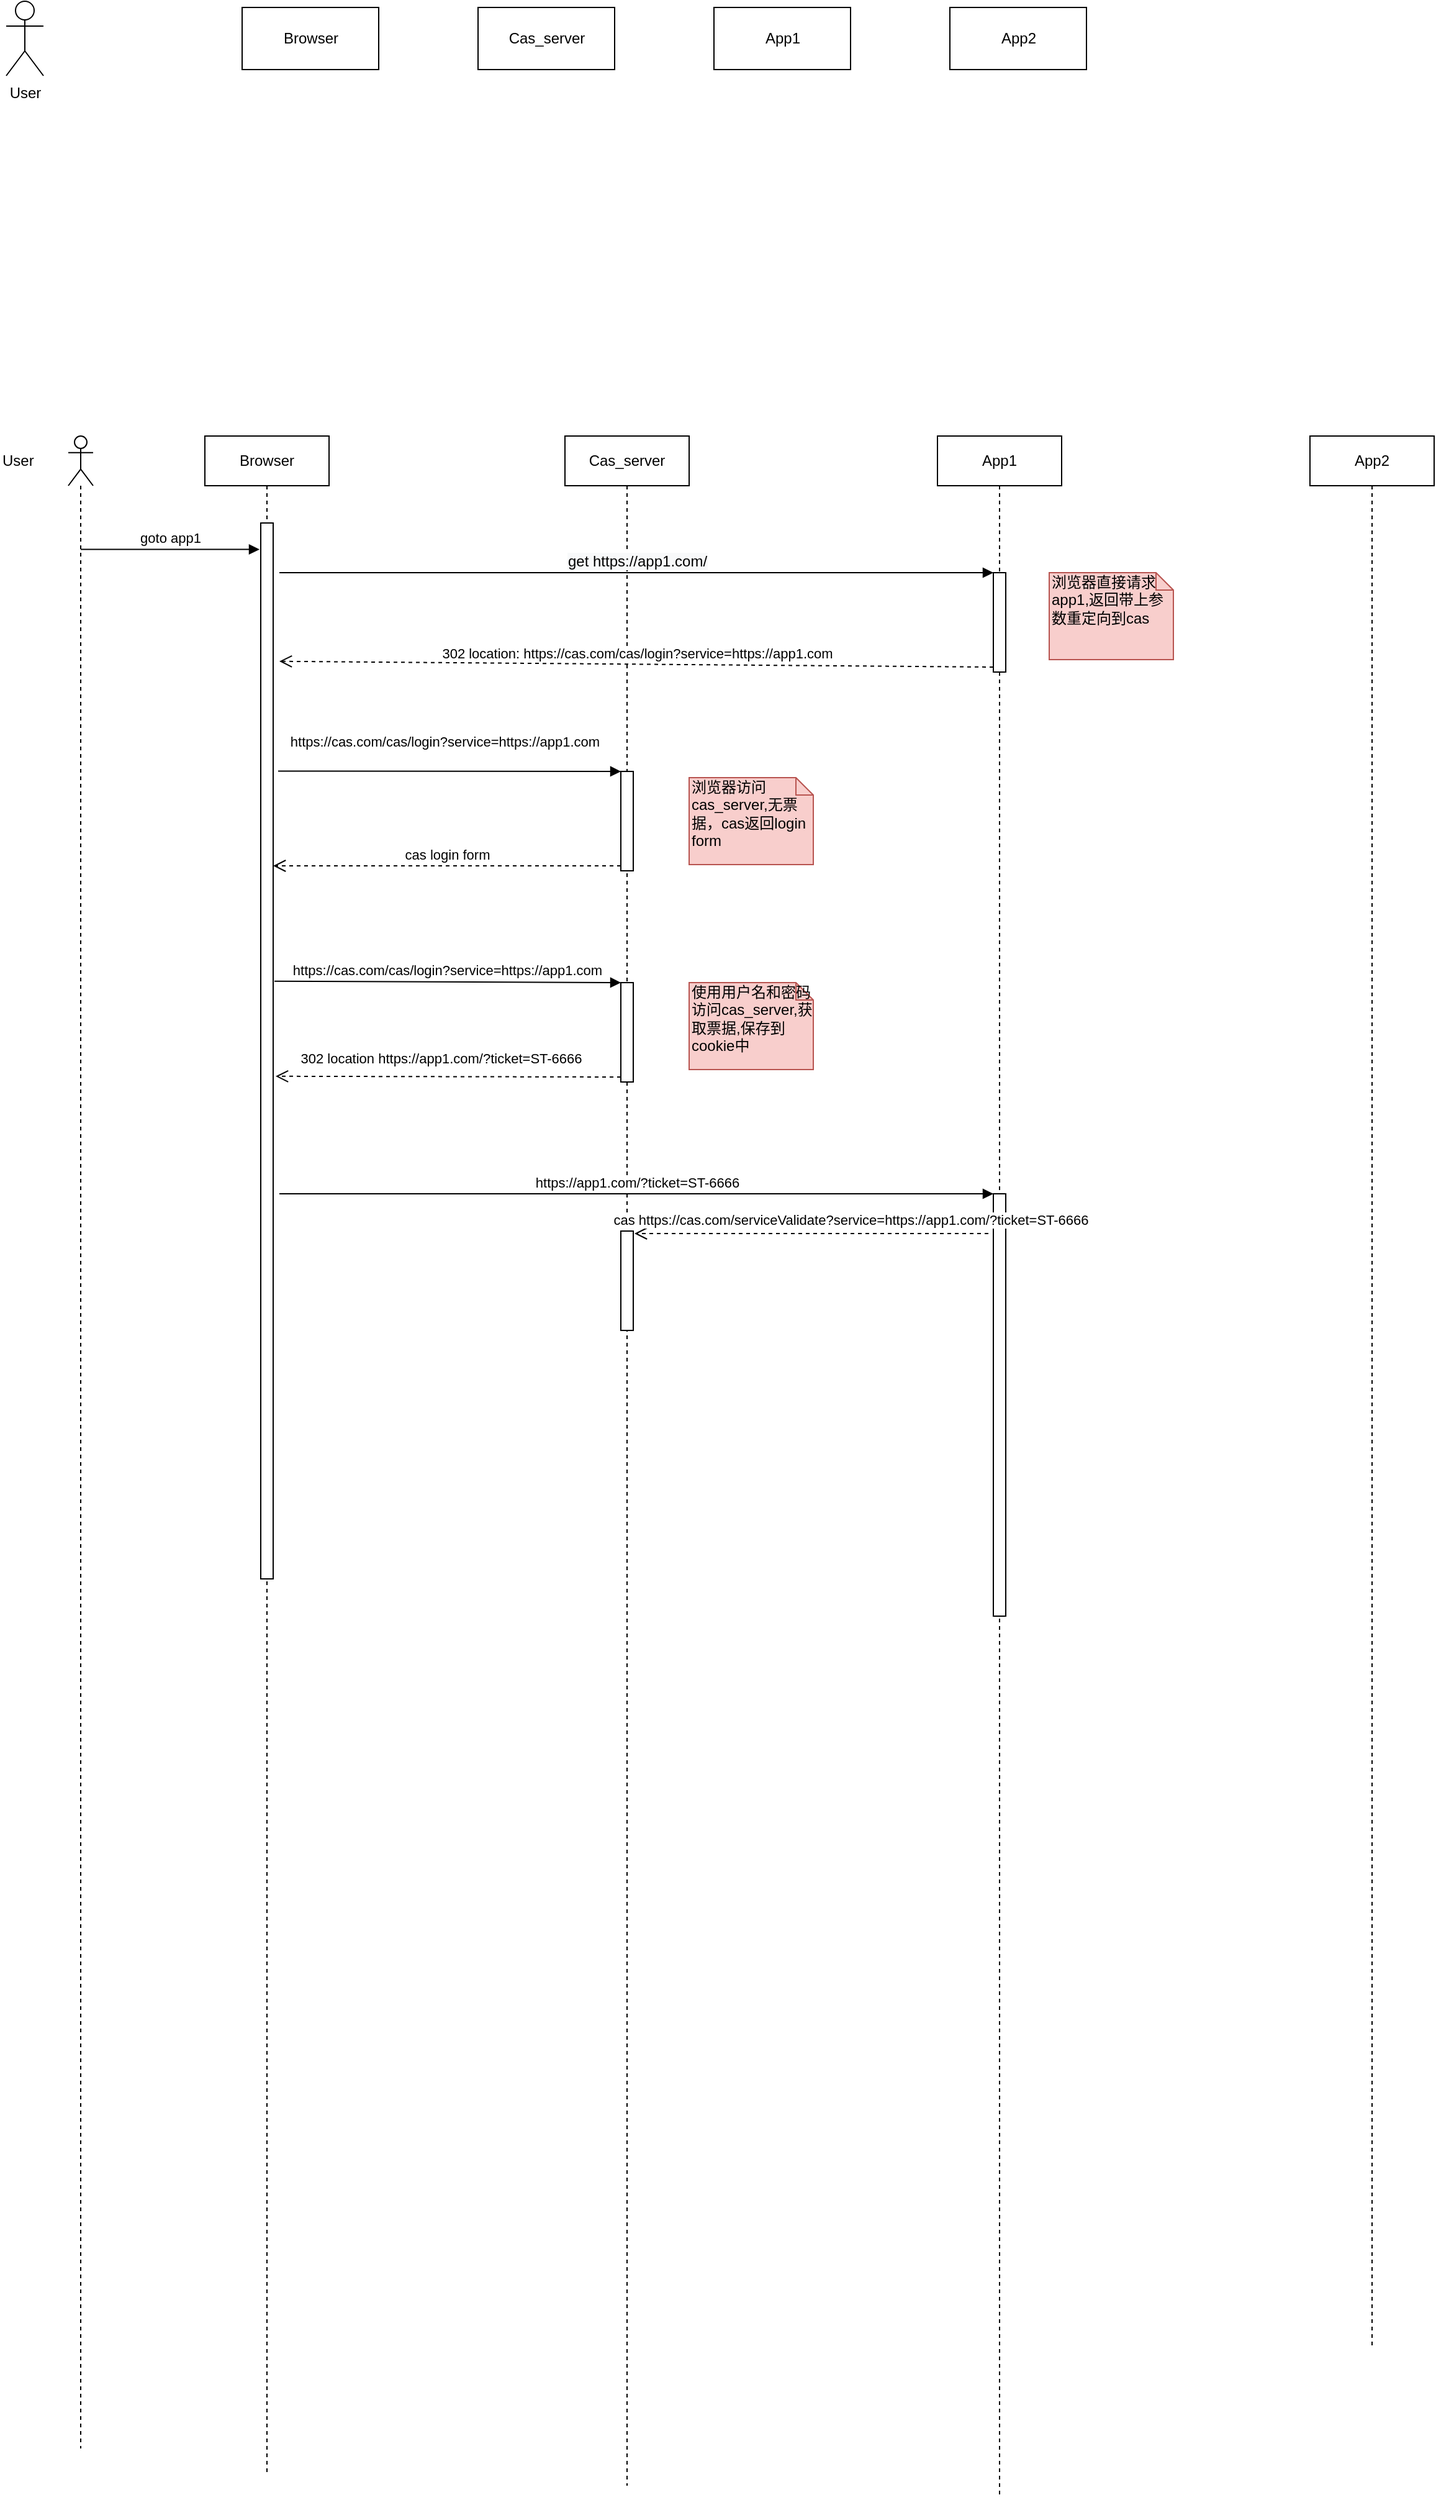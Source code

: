<mxfile version="12.2.0" type="github" pages="1">
  <diagram id="Lx2HElSrmVBKMVFlYuY2" name="Page-1">
    <mxGraphModel dx="1422" dy="762" grid="1" gridSize="10" guides="1" tooltips="1" connect="1" arrows="1" fold="1" page="1" pageScale="1" pageWidth="3300" pageHeight="4681" math="0" shadow="0">
      <root>
        <mxCell id="0"/>
        <mxCell id="1" parent="0"/>
        <mxCell id="yO8bI9BDbrcVaBkgT3c--1" value="User" style="shape=umlActor;verticalLabelPosition=bottom;labelBackgroundColor=#ffffff;verticalAlign=top;html=1;" parent="1" vertex="1">
          <mxGeometry x="210" y="150" width="30" height="60" as="geometry"/>
        </mxCell>
        <mxCell id="yO8bI9BDbrcVaBkgT3c--2" value="Browser" style="html=1;" parent="1" vertex="1">
          <mxGeometry x="400" y="155" width="110" height="50" as="geometry"/>
        </mxCell>
        <mxCell id="yO8bI9BDbrcVaBkgT3c--3" value="Cas_server" style="html=1;" parent="1" vertex="1">
          <mxGeometry x="590" y="155" width="110" height="50" as="geometry"/>
        </mxCell>
        <mxCell id="yO8bI9BDbrcVaBkgT3c--8" value="App1" style="html=1;" parent="1" vertex="1">
          <mxGeometry x="780" y="155" width="110" height="50" as="geometry"/>
        </mxCell>
        <mxCell id="yO8bI9BDbrcVaBkgT3c--10" value="App2" style="html=1;" parent="1" vertex="1">
          <mxGeometry x="970" y="155" width="110" height="50" as="geometry"/>
        </mxCell>
        <mxCell id="yO8bI9BDbrcVaBkgT3c--22" value="" style="shape=umlLifeline;participant=umlActor;perimeter=lifelinePerimeter;whiteSpace=wrap;html=1;container=1;collapsible=0;recursiveResize=0;verticalAlign=top;spacingTop=36;labelBackgroundColor=#ffffff;outlineConnect=0;" parent="1" vertex="1">
          <mxGeometry x="260" y="500" width="20" height="1620" as="geometry"/>
        </mxCell>
        <mxCell id="yO8bI9BDbrcVaBkgT3c--23" value="&lt;span style=&quot;white-space: nowrap&quot;&gt;Browser&lt;/span&gt;" style="shape=umlLifeline;perimeter=lifelinePerimeter;whiteSpace=wrap;html=1;container=1;collapsible=0;recursiveResize=0;outlineConnect=0;" parent="1" vertex="1">
          <mxGeometry x="370" y="500" width="100" height="1640" as="geometry"/>
        </mxCell>
        <mxCell id="nu1dTn1aSJJgTt__rEKj-1" value="" style="html=1;points=[];perimeter=orthogonalPerimeter;" vertex="1" parent="yO8bI9BDbrcVaBkgT3c--23">
          <mxGeometry x="45" y="70" width="10" height="850" as="geometry"/>
        </mxCell>
        <mxCell id="yO8bI9BDbrcVaBkgT3c--24" value="&lt;span style=&quot;white-space: nowrap&quot;&gt;Cas_server&lt;/span&gt;" style="shape=umlLifeline;perimeter=lifelinePerimeter;whiteSpace=wrap;html=1;container=1;collapsible=0;recursiveResize=0;outlineConnect=0;" parent="1" vertex="1">
          <mxGeometry x="660" y="500" width="100" height="1650" as="geometry"/>
        </mxCell>
        <mxCell id="nu1dTn1aSJJgTt__rEKj-2" value="" style="html=1;points=[];perimeter=orthogonalPerimeter;" vertex="1" parent="yO8bI9BDbrcVaBkgT3c--24">
          <mxGeometry x="45" y="270" width="10" height="80" as="geometry"/>
        </mxCell>
        <mxCell id="nu1dTn1aSJJgTt__rEKj-8" value="" style="html=1;points=[];perimeter=orthogonalPerimeter;" vertex="1" parent="yO8bI9BDbrcVaBkgT3c--24">
          <mxGeometry x="45" y="440" width="10" height="80" as="geometry"/>
        </mxCell>
        <mxCell id="nu1dTn1aSJJgTt__rEKj-20" value="" style="html=1;points=[];perimeter=orthogonalPerimeter;" vertex="1" parent="yO8bI9BDbrcVaBkgT3c--24">
          <mxGeometry x="45" y="640" width="10" height="80" as="geometry"/>
        </mxCell>
        <mxCell id="yO8bI9BDbrcVaBkgT3c--26" value="&lt;span style=&quot;white-space: nowrap&quot;&gt;App1&lt;/span&gt;" style="shape=umlLifeline;perimeter=lifelinePerimeter;whiteSpace=wrap;html=1;container=1;collapsible=0;recursiveResize=0;outlineConnect=0;" parent="1" vertex="1">
          <mxGeometry x="960" y="500" width="100" height="1660" as="geometry"/>
        </mxCell>
        <mxCell id="yO8bI9BDbrcVaBkgT3c--33" value="" style="html=1;points=[];perimeter=orthogonalPerimeter;" parent="yO8bI9BDbrcVaBkgT3c--26" vertex="1">
          <mxGeometry x="45" y="110" width="10" height="80" as="geometry"/>
        </mxCell>
        <mxCell id="nu1dTn1aSJJgTt__rEKj-17" value="" style="html=1;points=[];perimeter=orthogonalPerimeter;" vertex="1" parent="yO8bI9BDbrcVaBkgT3c--26">
          <mxGeometry x="45" y="610" width="10" height="340" as="geometry"/>
        </mxCell>
        <mxCell id="nu1dTn1aSJJgTt__rEKj-18" value="https://app1.com/?ticket=ST-6666" style="html=1;verticalAlign=bottom;endArrow=block;entryX=0;entryY=0;" edge="1" target="nu1dTn1aSJJgTt__rEKj-17" parent="yO8bI9BDbrcVaBkgT3c--26">
          <mxGeometry relative="1" as="geometry">
            <mxPoint x="-530" y="610" as="sourcePoint"/>
          </mxGeometry>
        </mxCell>
        <mxCell id="yO8bI9BDbrcVaBkgT3c--28" value="&lt;span style=&quot;white-space: nowrap&quot;&gt;App2&lt;/span&gt;" style="shape=umlLifeline;perimeter=lifelinePerimeter;whiteSpace=wrap;html=1;container=1;collapsible=0;recursiveResize=0;outlineConnect=0;" parent="1" vertex="1">
          <mxGeometry x="1260" y="500" width="100" height="1540" as="geometry"/>
        </mxCell>
        <mxCell id="yO8bI9BDbrcVaBkgT3c--30" value="User" style="text;html=1;resizable=0;points=[];autosize=1;align=left;verticalAlign=top;spacingTop=-4;" parent="1" vertex="1">
          <mxGeometry x="205" y="510" width="40" height="20" as="geometry"/>
        </mxCell>
        <mxCell id="yO8bI9BDbrcVaBkgT3c--31" value="goto app1" style="html=1;verticalAlign=bottom;endArrow=block;entryX=-0.1;entryY=0.025;entryDx=0;entryDy=0;entryPerimeter=0;" parent="1" target="nu1dTn1aSJJgTt__rEKj-1" edge="1" source="yO8bI9BDbrcVaBkgT3c--22">
          <mxGeometry width="80" relative="1" as="geometry">
            <mxPoint x="280" y="591" as="sourcePoint"/>
            <mxPoint x="410" y="590" as="targetPoint"/>
          </mxGeometry>
        </mxCell>
        <mxCell id="yO8bI9BDbrcVaBkgT3c--34" value="&lt;span style=&quot;font-size: 12px ; text-align: left ; background-color: rgb(248 , 249 , 250)&quot;&gt;get https://app1.com/&lt;/span&gt;" style="html=1;verticalAlign=bottom;endArrow=block;entryX=0;entryY=0;" parent="1" target="yO8bI9BDbrcVaBkgT3c--33" edge="1">
          <mxGeometry relative="1" as="geometry">
            <mxPoint x="430" y="610" as="sourcePoint"/>
          </mxGeometry>
        </mxCell>
        <mxCell id="yO8bI9BDbrcVaBkgT3c--35" value="302 location: https://cas.com/cas/login?service=https://app1.com" style="html=1;verticalAlign=bottom;endArrow=open;dashed=1;endSize=8;exitX=0;exitY=0.95;entryX=1.5;entryY=0.131;entryDx=0;entryDy=0;entryPerimeter=0;" parent="1" source="yO8bI9BDbrcVaBkgT3c--33" target="nu1dTn1aSJJgTt__rEKj-1" edge="1">
          <mxGeometry relative="1" as="geometry">
            <mxPoint x="430" y="686" as="targetPoint"/>
          </mxGeometry>
        </mxCell>
        <mxCell id="yO8bI9BDbrcVaBkgT3c--36" value="浏览器直接请求app1,返回带上参数重定向到cas" style="shape=note;whiteSpace=wrap;html=1;size=14;verticalAlign=top;align=left;spacingTop=-6;fillColor=#f8cecc;strokeColor=#b85450;" parent="1" vertex="1">
          <mxGeometry x="1050" y="610" width="100" height="70" as="geometry"/>
        </mxCell>
        <mxCell id="nu1dTn1aSJJgTt__rEKj-4" value="cas login form" style="html=1;verticalAlign=bottom;endArrow=open;dashed=1;endSize=8;exitX=0;exitY=0.95;" edge="1" source="nu1dTn1aSJJgTt__rEKj-2" parent="1" target="nu1dTn1aSJJgTt__rEKj-1">
          <mxGeometry relative="1" as="geometry">
            <mxPoint x="525" y="811" as="targetPoint"/>
          </mxGeometry>
        </mxCell>
        <mxCell id="nu1dTn1aSJJgTt__rEKj-3" value="https://cas.com/cas/login?service=https://app1.com" style="html=1;verticalAlign=bottom;endArrow=block;entryX=0;entryY=0;exitX=1.4;exitY=0.235;exitDx=0;exitDy=0;exitPerimeter=0;" edge="1" target="nu1dTn1aSJJgTt__rEKj-2" parent="1" source="nu1dTn1aSJJgTt__rEKj-1">
          <mxGeometry x="-0.03" y="15" relative="1" as="geometry">
            <mxPoint x="540" y="735" as="sourcePoint"/>
            <Array as="points"/>
            <mxPoint as="offset"/>
          </mxGeometry>
        </mxCell>
        <mxCell id="nu1dTn1aSJJgTt__rEKj-7" value="浏览器访问cas_server,无票据，cas返回login form" style="shape=note;whiteSpace=wrap;html=1;size=14;verticalAlign=top;align=left;spacingTop=-6;fillColor=#f8cecc;strokeColor=#b85450;" vertex="1" parent="1">
          <mxGeometry x="760" y="775" width="100" height="70" as="geometry"/>
        </mxCell>
        <mxCell id="nu1dTn1aSJJgTt__rEKj-9" value="https://cas.com/cas/login?service=https://app1.com" style="html=1;verticalAlign=bottom;endArrow=block;entryX=0;entryY=0;exitX=1.1;exitY=0.434;exitDx=0;exitDy=0;exitPerimeter=0;" edge="1" target="nu1dTn1aSJJgTt__rEKj-8" parent="1" source="nu1dTn1aSJJgTt__rEKj-1">
          <mxGeometry relative="1" as="geometry">
            <mxPoint x="635" y="940" as="sourcePoint"/>
          </mxGeometry>
        </mxCell>
        <mxCell id="nu1dTn1aSJJgTt__rEKj-10" value="302 location https://app1.com/?ticket=ST-6666" style="html=1;verticalAlign=bottom;endArrow=open;dashed=1;endSize=8;exitX=0;exitY=0.95;entryX=1.2;entryY=0.524;entryDx=0;entryDy=0;entryPerimeter=0;" edge="1" source="nu1dTn1aSJJgTt__rEKj-8" parent="1" target="nu1dTn1aSJJgTt__rEKj-1">
          <mxGeometry x="0.043" y="-6" relative="1" as="geometry">
            <mxPoint x="635" y="1016" as="targetPoint"/>
            <mxPoint as="offset"/>
          </mxGeometry>
        </mxCell>
        <mxCell id="nu1dTn1aSJJgTt__rEKj-12" value="使用用户名和密码访问cas_server,获取票据,保存到cookie中" style="shape=note;whiteSpace=wrap;html=1;size=14;verticalAlign=top;align=left;spacingTop=-6;fillColor=#f8cecc;strokeColor=#b85450;" vertex="1" parent="1">
          <mxGeometry x="760" y="940" width="100" height="70" as="geometry"/>
        </mxCell>
        <mxCell id="nu1dTn1aSJJgTt__rEKj-19" value="cas https://cas.com/serviceValidate?service=https://app1.com/?ticket=ST-6666" style="html=1;verticalAlign=bottom;endArrow=open;dashed=1;endSize=8;entryX=1.1;entryY=0.025;entryDx=0;entryDy=0;entryPerimeter=0;" edge="1" parent="1">
          <mxGeometry x="-0.221" y="-2" relative="1" as="geometry">
            <mxPoint x="716" y="1142" as="targetPoint"/>
            <mxPoint x="1001" y="1142" as="sourcePoint"/>
            <mxPoint as="offset"/>
          </mxGeometry>
        </mxCell>
      </root>
    </mxGraphModel>
  </diagram>
</mxfile>

